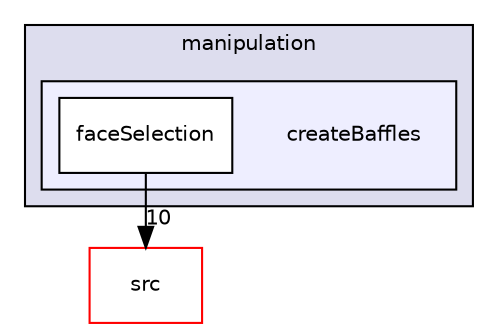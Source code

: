 digraph "applications/utilities/mesh/manipulation/createBaffles" {
  bgcolor=transparent;
  compound=true
  node [ fontsize="10", fontname="Helvetica"];
  edge [ labelfontsize="10", labelfontname="Helvetica"];
  subgraph clusterdir_15449a1ef4a09517cc5e2efa6b11565e {
    graph [ bgcolor="#ddddee", pencolor="black", label="manipulation" fontname="Helvetica", fontsize="10", URL="dir_15449a1ef4a09517cc5e2efa6b11565e.html"]
  subgraph clusterdir_ddcf5fe0f04ff5f039a323c80f06f3e5 {
    graph [ bgcolor="#eeeeff", pencolor="black", label="" URL="dir_ddcf5fe0f04ff5f039a323c80f06f3e5.html"];
    dir_ddcf5fe0f04ff5f039a323c80f06f3e5 [shape=plaintext label="createBaffles"];
    dir_f0d22ac95d480b5787982d11ae824c2e [shape=box label="faceSelection" color="black" fillcolor="white" style="filled" URL="dir_f0d22ac95d480b5787982d11ae824c2e.html"];
  }
  }
  dir_68267d1309a1af8e8297ef4c3efbcdba [shape=box label="src" color="red" URL="dir_68267d1309a1af8e8297ef4c3efbcdba.html"];
  dir_f0d22ac95d480b5787982d11ae824c2e->dir_68267d1309a1af8e8297ef4c3efbcdba [headlabel="10", labeldistance=1.5 headhref="dir_000575_000736.html"];
}
